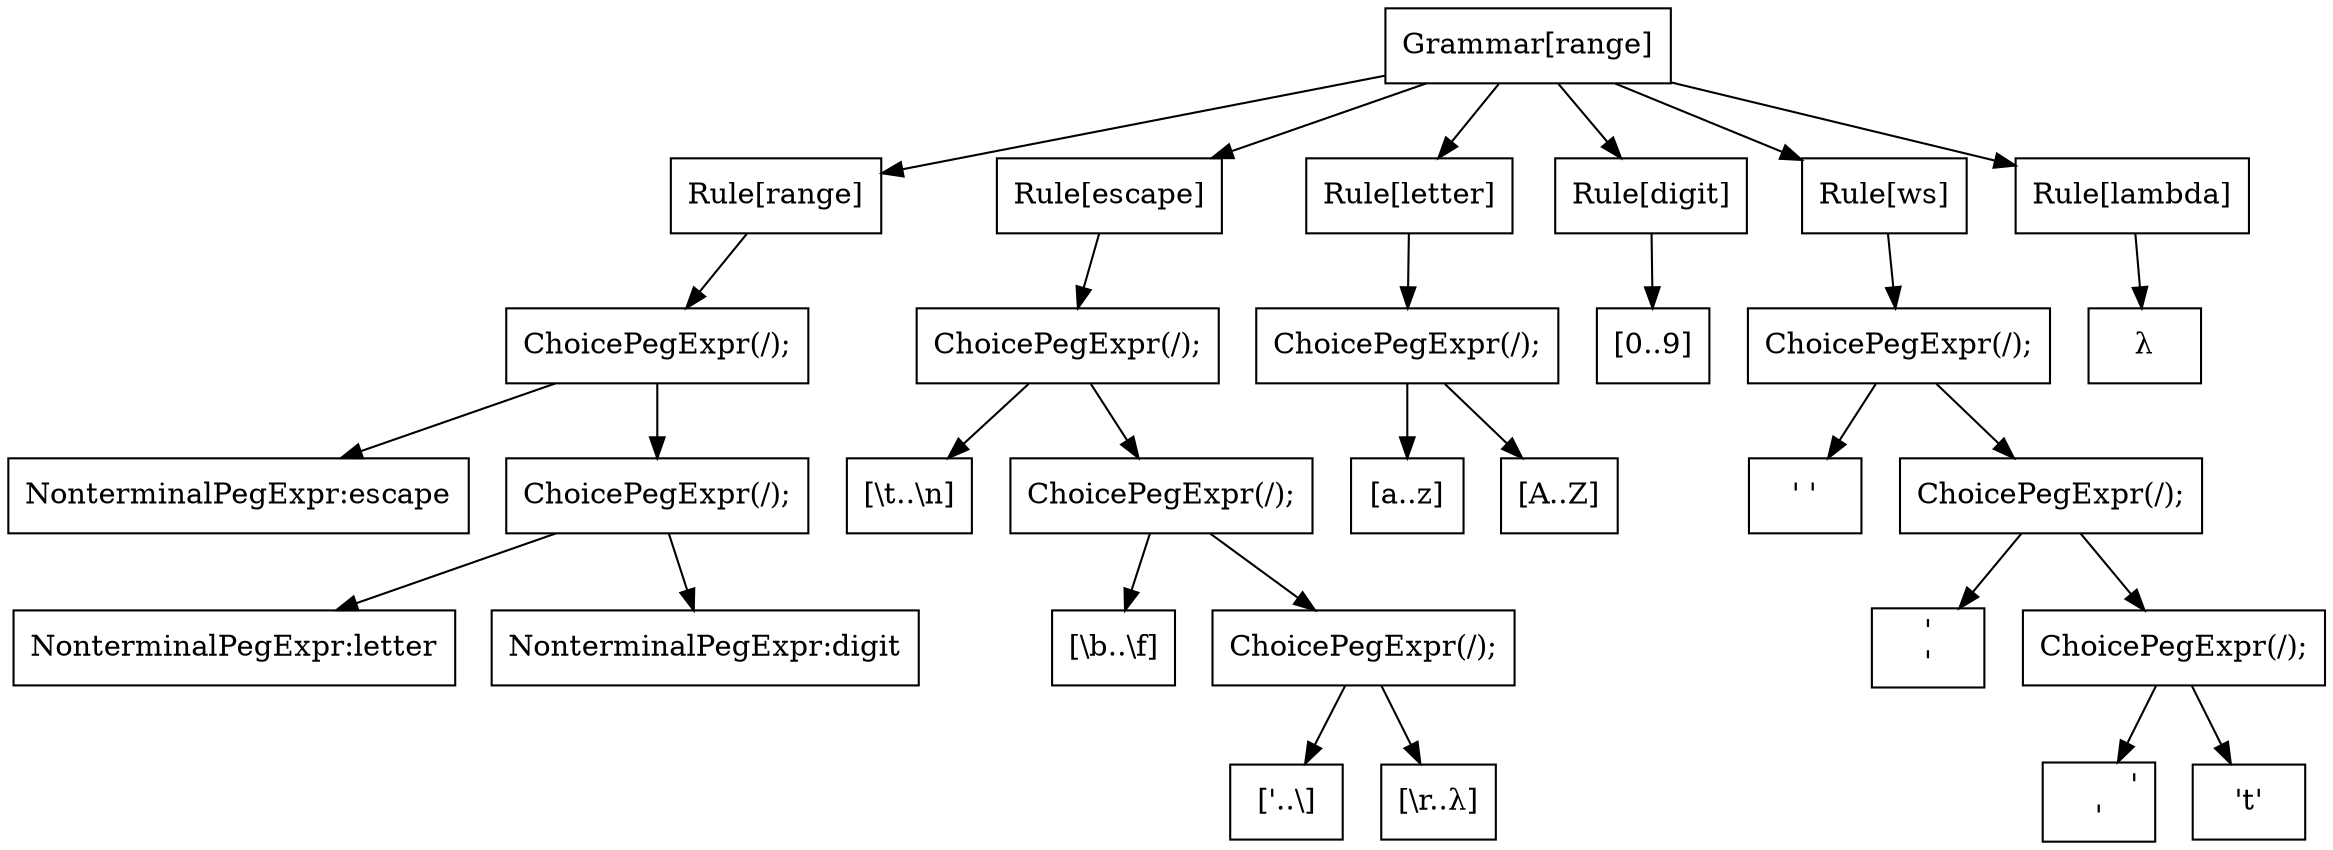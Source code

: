 Digraph range {
  node [shape="box"];
  grammar [label = "Grammar[range]"];

  rangeRule [label = "Rule[range]"];
  grammar -> rangeRule;
  choicePeg0 [label = "ChoicePegExpr(/);"];
  rangeRule -> choicePeg0;
  NonterminalPeg1 [label = "NonterminalPegExpr:escape"];
  choicePeg0 -> NonterminalPeg1;
  choicePeg2 [label = "ChoicePegExpr(/);"];
  choicePeg0 -> choicePeg2;
  NonterminalPeg3 [label = "NonterminalPegExpr:letter"];
  choicePeg2 -> NonterminalPeg3;
  NonterminalPeg4 [label = "NonterminalPegExpr:digit"];
  choicePeg2 -> NonterminalPeg4;
  escapeRule [label = "Rule[escape]"];
  grammar -> escapeRule;
  choicePeg5 [label = "ChoicePegExpr(/);"];
  escapeRule -> choicePeg5;
  rangePeg6 [label = "[\\t..\\n]"];
  choicePeg5 -> rangePeg6;
  choicePeg7 [label = "ChoicePegExpr(/);"];
  choicePeg5 -> choicePeg7;
  rangePeg8 [label = "[\\b..\\f]"];
  choicePeg7 -> rangePeg8;
  choicePeg9 [label = "ChoicePegExpr(/);"];
  choicePeg7 -> choicePeg9;
  rangePeg10 [label = "[\'..\\]"];
  choicePeg9 -> rangePeg10;
  rangePeg11 [label = "[\\r..λ]"];
  choicePeg9 -> rangePeg11;
  letterRule [label = "Rule[letter]"];
  grammar -> letterRule;
  choicePeg12 [label = "ChoicePegExpr(/);"];
  letterRule -> choicePeg12;
  rangePeg13 [label = "[a..z]"];
  choicePeg12 -> rangePeg13;
  rangePeg14 [label = "[A..Z]"];
  choicePeg12 -> rangePeg14;
  digitRule [label = "Rule[digit]"];
  grammar -> digitRule;
  rangePeg15 [label = "[0..9]"];
  digitRule -> rangePeg15;
  wsRule [label = "Rule[ws]"];
  grammar -> wsRule;
  choicePeg16 [label = "ChoicePegExpr(/);"];
  wsRule -> choicePeg16;
  LiteralPeg17 [label = "' '"];
  choicePeg16 -> LiteralPeg17;
  choicePeg18 [label = "ChoicePegExpr(/);"];
  choicePeg16 -> choicePeg18;
  LiteralPeg19 [label = "'\n'"];
  choicePeg18 -> LiteralPeg19;
  choicePeg20 [label = "ChoicePegExpr(/);"];
  choicePeg18 -> choicePeg20;
  LiteralPeg21 [label = "'\r'"];
  choicePeg20 -> LiteralPeg21;
  LiteralPeg22 [label = "'\t'"];
  choicePeg20 -> LiteralPeg22;
  lambdaRule [label = "Rule[lambda]"];
  grammar -> lambdaRule;
  LambdaPeg23 [label = "λ"];
  lambdaRule -> LambdaPeg23;
}